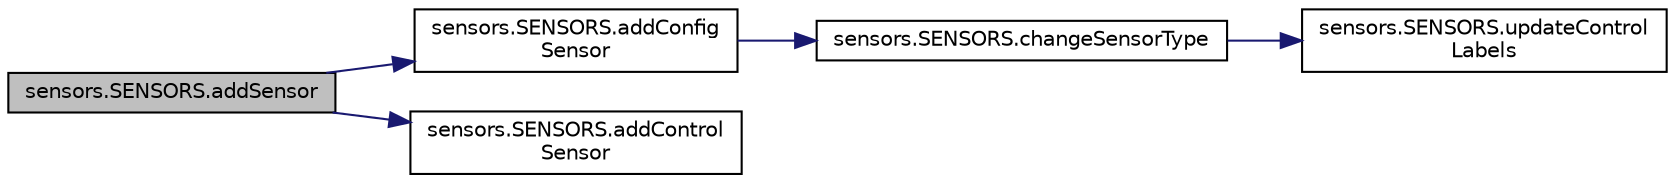 digraph "sensors.SENSORS.addSensor"
{
 // LATEX_PDF_SIZE
  edge [fontname="Helvetica",fontsize="10",labelfontname="Helvetica",labelfontsize="10"];
  node [fontname="Helvetica",fontsize="10",shape=record];
  rankdir="LR";
  Node1 [label="sensors.SENSORS.addSensor",height=0.2,width=0.4,color="black", fillcolor="grey75", style="filled", fontcolor="black",tooltip=" "];
  Node1 -> Node2 [color="midnightblue",fontsize="10",style="solid",fontname="Helvetica"];
  Node2 [label="sensors.SENSORS.addConfig\lSensor",height=0.2,width=0.4,color="black", fillcolor="white", style="filled",URL="$classsensors_1_1_s_e_n_s_o_r_s.html#a168606ded3ef890b25180bfa870cf071",tooltip=" "];
  Node2 -> Node3 [color="midnightblue",fontsize="10",style="solid",fontname="Helvetica"];
  Node3 [label="sensors.SENSORS.changeSensorType",height=0.2,width=0.4,color="black", fillcolor="white", style="filled",URL="$classsensors_1_1_s_e_n_s_o_r_s.html#ae6d0a3d91c58eca80dfb0a104b87a876",tooltip=" "];
  Node3 -> Node4 [color="midnightblue",fontsize="10",style="solid",fontname="Helvetica"];
  Node4 [label="sensors.SENSORS.updateControl\lLabels",height=0.2,width=0.4,color="black", fillcolor="white", style="filled",URL="$classsensors_1_1_s_e_n_s_o_r_s.html#ab7f2337e2a4baa3d8ecb758d24f2fb59",tooltip=" "];
  Node1 -> Node5 [color="midnightblue",fontsize="10",style="solid",fontname="Helvetica"];
  Node5 [label="sensors.SENSORS.addControl\lSensor",height=0.2,width=0.4,color="black", fillcolor="white", style="filled",URL="$classsensors_1_1_s_e_n_s_o_r_s.html#a204eb9944086526d5491657c76a1ffc6",tooltip=" "];
}
